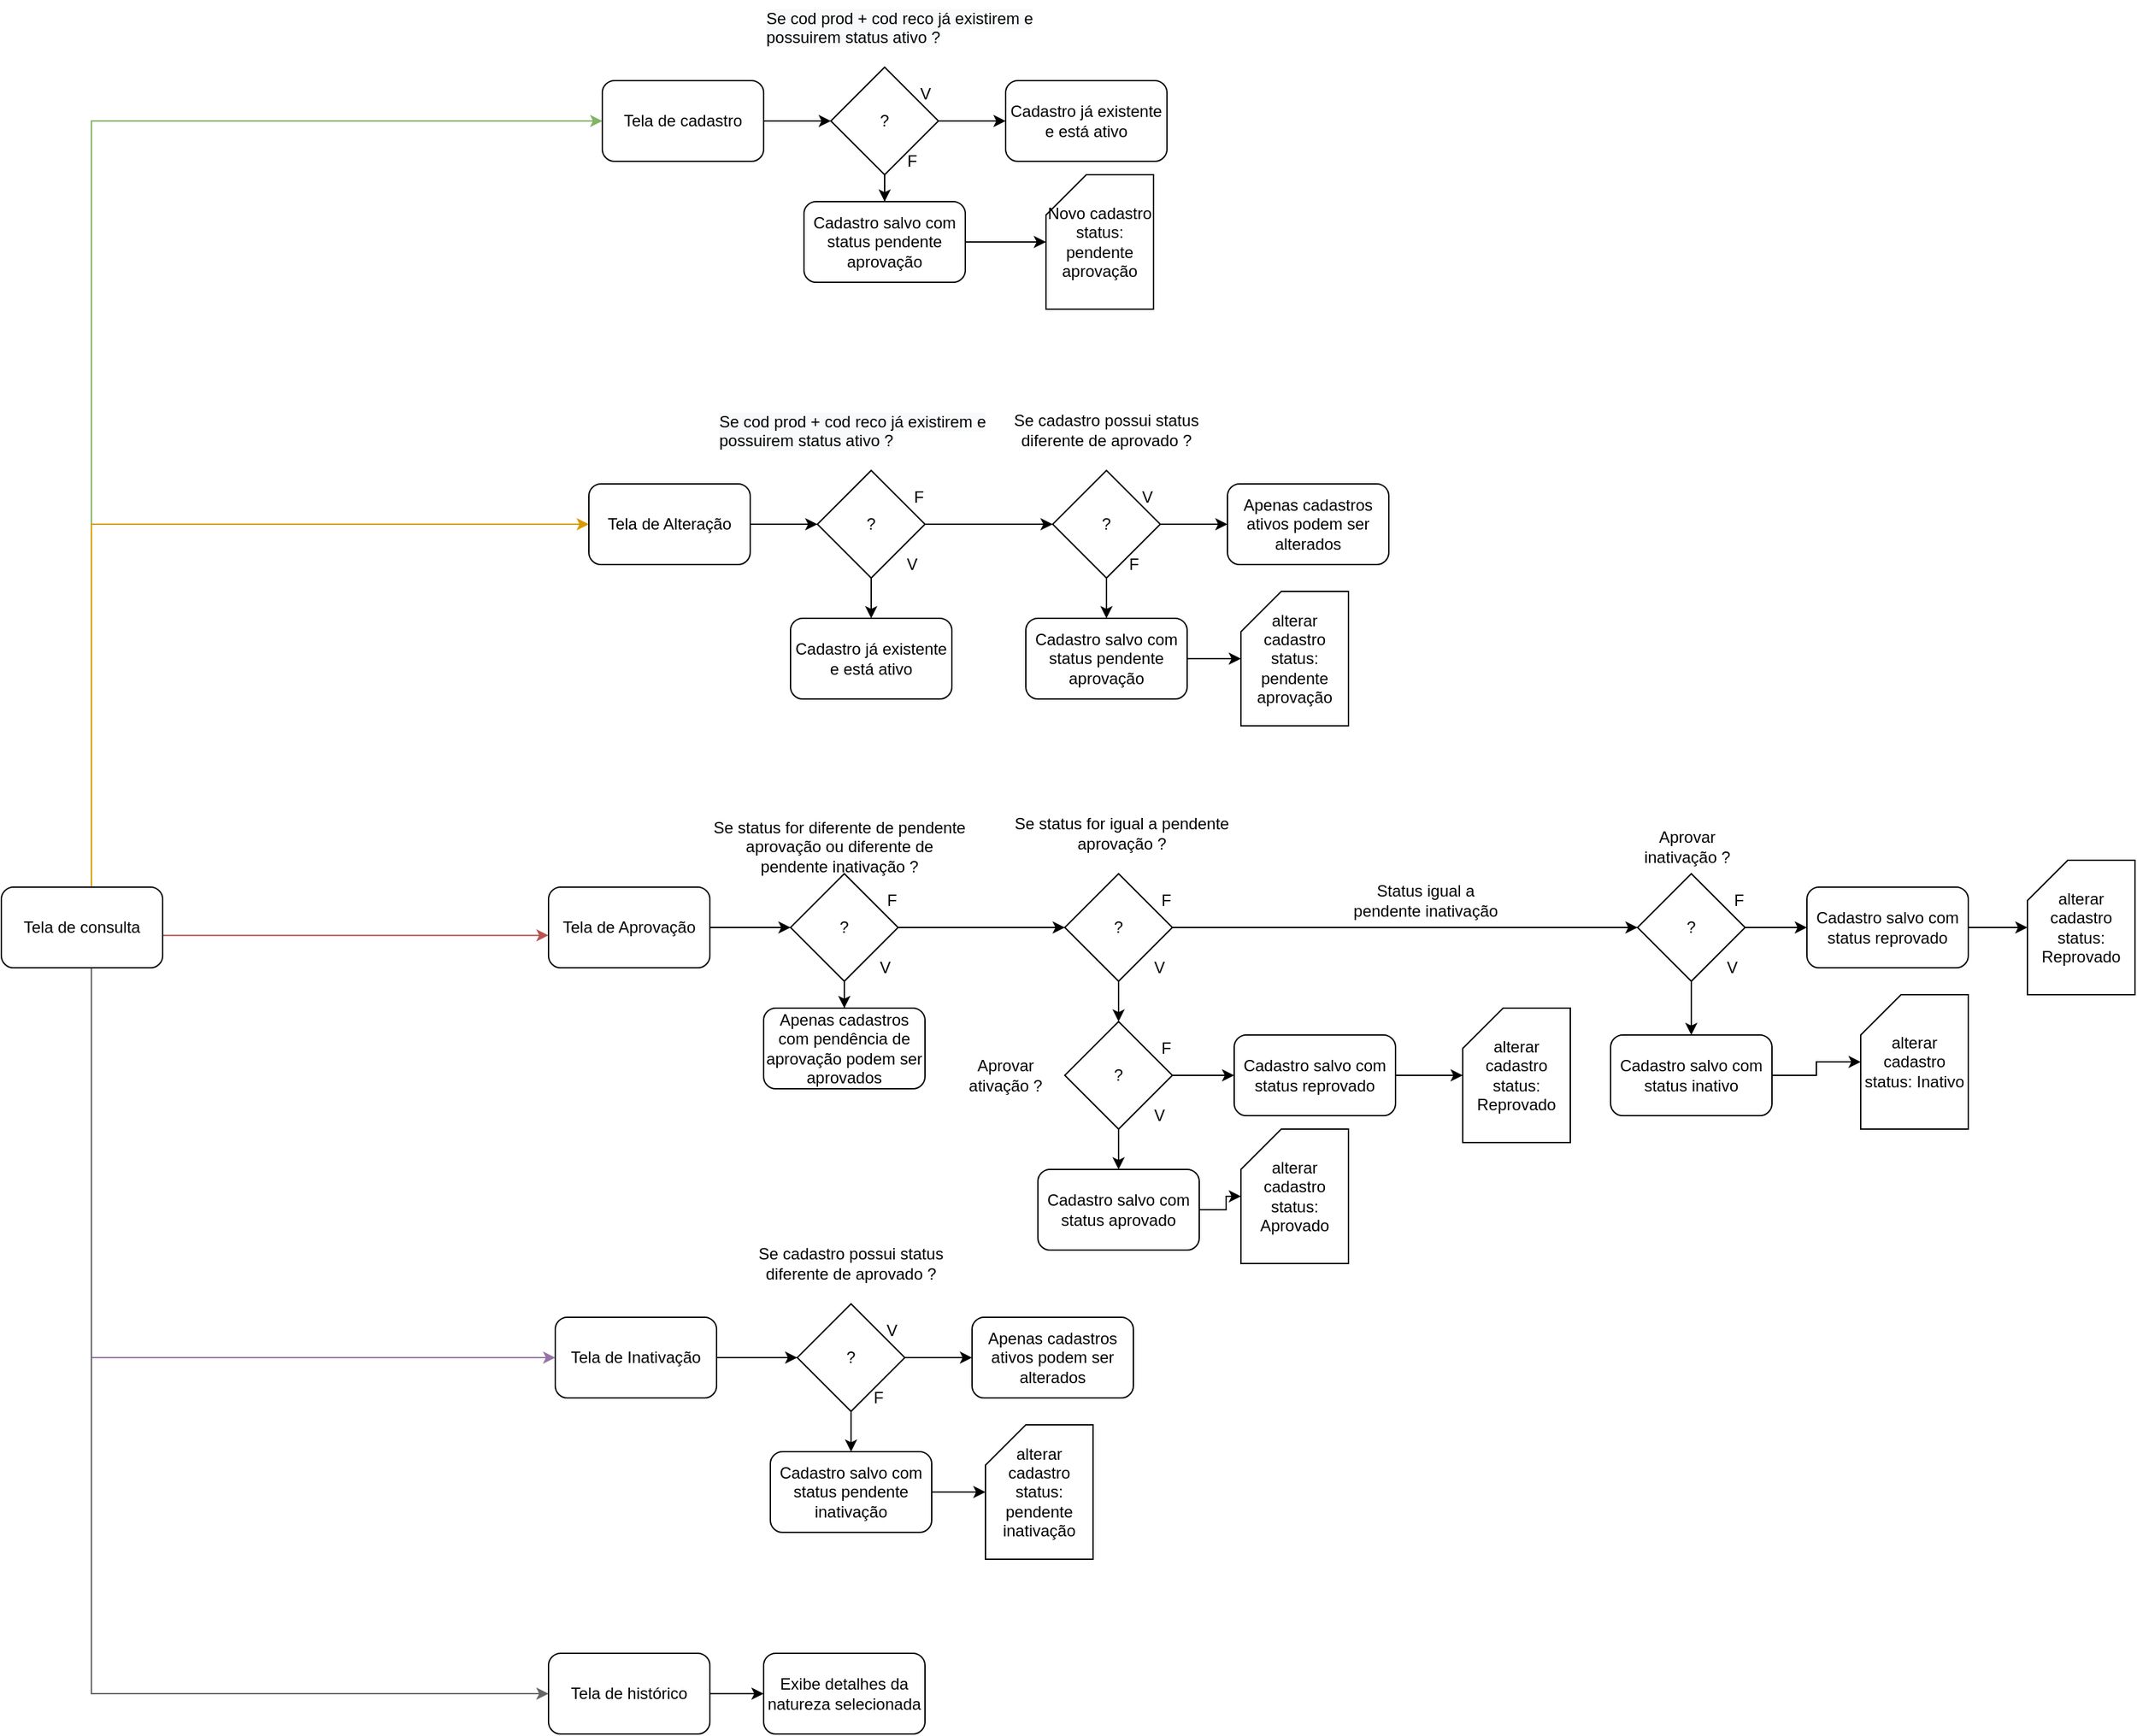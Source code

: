 <mxfile version="13.5.5" type="github"><diagram id="8pjm_fv4GGfLoKTlDFUK" name="Page-1"><mxGraphModel dx="2844" dy="2719" grid="1" gridSize="10" guides="1" tooltips="1" connect="1" arrows="1" fold="1" page="1" pageScale="1" pageWidth="827" pageHeight="1169" math="0" shadow="0"><root><mxCell id="0"/><mxCell id="1" parent="0"/><mxCell id="yQRqB7fdu-06s8Ynn3Qy-7" style="edgeStyle=orthogonalEdgeStyle;rounded=0;orthogonalLoop=1;jettySize=auto;html=1;entryX=0;entryY=0.5;entryDx=0;entryDy=0;fillColor=#d5e8d4;strokeColor=#82b366;" edge="1" parent="1" source="yQRqB7fdu-06s8Ynn3Qy-1" target="yQRqB7fdu-06s8Ynn3Qy-6"><mxGeometry relative="1" as="geometry"><Array as="points"><mxPoint x="320" y="-240"/></Array></mxGeometry></mxCell><mxCell id="yQRqB7fdu-06s8Ynn3Qy-26" style="edgeStyle=orthogonalEdgeStyle;rounded=0;orthogonalLoop=1;jettySize=auto;html=1;entryX=0;entryY=0.5;entryDx=0;entryDy=0;fillColor=#ffe6cc;strokeColor=#d79b00;" edge="1" parent="1" source="yQRqB7fdu-06s8Ynn3Qy-1" target="yQRqB7fdu-06s8Ynn3Qy-5"><mxGeometry relative="1" as="geometry"><Array as="points"><mxPoint x="320" y="60"/></Array></mxGeometry></mxCell><mxCell id="yQRqB7fdu-06s8Ynn3Qy-43" style="edgeStyle=orthogonalEdgeStyle;rounded=0;orthogonalLoop=1;jettySize=auto;html=1;entryX=0;entryY=0.597;entryDx=0;entryDy=0;entryPerimeter=0;fillColor=#f8cecc;strokeColor=#b85450;" edge="1" parent="1" source="yQRqB7fdu-06s8Ynn3Qy-1" target="yQRqB7fdu-06s8Ynn3Qy-4"><mxGeometry relative="1" as="geometry"><Array as="points"><mxPoint x="320" y="366"/></Array></mxGeometry></mxCell><mxCell id="yQRqB7fdu-06s8Ynn3Qy-89" style="edgeStyle=orthogonalEdgeStyle;rounded=0;orthogonalLoop=1;jettySize=auto;html=1;entryX=0;entryY=0.5;entryDx=0;entryDy=0;fillColor=#e1d5e7;strokeColor=#9673a6;" edge="1" parent="1" source="yQRqB7fdu-06s8Ynn3Qy-1" target="yQRqB7fdu-06s8Ynn3Qy-3"><mxGeometry relative="1" as="geometry"><Array as="points"><mxPoint x="320" y="680"/></Array></mxGeometry></mxCell><mxCell id="yQRqB7fdu-06s8Ynn3Qy-110" style="edgeStyle=orthogonalEdgeStyle;rounded=0;orthogonalLoop=1;jettySize=auto;html=1;entryX=0;entryY=0.5;entryDx=0;entryDy=0;fillColor=#f5f5f5;strokeColor=#666666;" edge="1" parent="1" source="yQRqB7fdu-06s8Ynn3Qy-1" target="yQRqB7fdu-06s8Ynn3Qy-2"><mxGeometry relative="1" as="geometry"><Array as="points"><mxPoint x="320" y="930"/></Array></mxGeometry></mxCell><mxCell id="yQRqB7fdu-06s8Ynn3Qy-1" value="Tela de consulta" style="rounded=1;whiteSpace=wrap;html=1;" vertex="1" parent="1"><mxGeometry x="253" y="330" width="120" height="60" as="geometry"/></mxCell><mxCell id="yQRqB7fdu-06s8Ynn3Qy-112" style="edgeStyle=orthogonalEdgeStyle;rounded=0;orthogonalLoop=1;jettySize=auto;html=1;" edge="1" parent="1" source="yQRqB7fdu-06s8Ynn3Qy-2" target="yQRqB7fdu-06s8Ynn3Qy-111"><mxGeometry relative="1" as="geometry"/></mxCell><mxCell id="yQRqB7fdu-06s8Ynn3Qy-2" value="Tela de histórico" style="rounded=1;whiteSpace=wrap;html=1;" vertex="1" parent="1"><mxGeometry x="660" y="900" width="120" height="60" as="geometry"/></mxCell><mxCell id="yQRqB7fdu-06s8Ynn3Qy-109" style="edgeStyle=orthogonalEdgeStyle;rounded=0;orthogonalLoop=1;jettySize=auto;html=1;entryX=0;entryY=0.5;entryDx=0;entryDy=0;" edge="1" parent="1" source="yQRqB7fdu-06s8Ynn3Qy-3" target="yQRqB7fdu-06s8Ynn3Qy-100"><mxGeometry relative="1" as="geometry"/></mxCell><mxCell id="yQRqB7fdu-06s8Ynn3Qy-3" value="Tela de Inativação" style="rounded=1;whiteSpace=wrap;html=1;" vertex="1" parent="1"><mxGeometry x="665" y="650" width="120" height="60" as="geometry"/></mxCell><mxCell id="yQRqB7fdu-06s8Ynn3Qy-47" style="edgeStyle=orthogonalEdgeStyle;rounded=0;orthogonalLoop=1;jettySize=auto;html=1;" edge="1" parent="1" source="yQRqB7fdu-06s8Ynn3Qy-4" target="yQRqB7fdu-06s8Ynn3Qy-44"><mxGeometry relative="1" as="geometry"/></mxCell><mxCell id="yQRqB7fdu-06s8Ynn3Qy-4" value="Tela de Aprovação" style="rounded=1;whiteSpace=wrap;html=1;" vertex="1" parent="1"><mxGeometry x="660" y="330" width="120" height="60" as="geometry"/></mxCell><mxCell id="yQRqB7fdu-06s8Ynn3Qy-25" style="edgeStyle=orthogonalEdgeStyle;rounded=0;orthogonalLoop=1;jettySize=auto;html=1;" edge="1" parent="1" source="yQRqB7fdu-06s8Ynn3Qy-5" target="yQRqB7fdu-06s8Ynn3Qy-20"><mxGeometry relative="1" as="geometry"/></mxCell><mxCell id="yQRqB7fdu-06s8Ynn3Qy-5" value="Tela de Alteração" style="rounded=1;whiteSpace=wrap;html=1;" vertex="1" parent="1"><mxGeometry x="690" y="30" width="120" height="60" as="geometry"/></mxCell><mxCell id="yQRqB7fdu-06s8Ynn3Qy-12" style="edgeStyle=orthogonalEdgeStyle;rounded=0;orthogonalLoop=1;jettySize=auto;html=1;" edge="1" parent="1" source="yQRqB7fdu-06s8Ynn3Qy-6" target="yQRqB7fdu-06s8Ynn3Qy-9"><mxGeometry relative="1" as="geometry"/></mxCell><mxCell id="yQRqB7fdu-06s8Ynn3Qy-6" value="Tela de cadastro" style="rounded=1;whiteSpace=wrap;html=1;" vertex="1" parent="1"><mxGeometry x="700" y="-270" width="120" height="60" as="geometry"/></mxCell><mxCell id="yQRqB7fdu-06s8Ynn3Qy-13" style="edgeStyle=orthogonalEdgeStyle;rounded=0;orthogonalLoop=1;jettySize=auto;html=1;" edge="1" parent="1" source="yQRqB7fdu-06s8Ynn3Qy-9" target="yQRqB7fdu-06s8Ynn3Qy-11"><mxGeometry relative="1" as="geometry"/></mxCell><mxCell id="yQRqB7fdu-06s8Ynn3Qy-17" style="edgeStyle=orthogonalEdgeStyle;rounded=0;orthogonalLoop=1;jettySize=auto;html=1;" edge="1" parent="1" source="yQRqB7fdu-06s8Ynn3Qy-9" target="yQRqB7fdu-06s8Ynn3Qy-16"><mxGeometry relative="1" as="geometry"/></mxCell><mxCell id="yQRqB7fdu-06s8Ynn3Qy-9" value="?" style="rhombus;whiteSpace=wrap;html=1;" vertex="1" parent="1"><mxGeometry x="870" y="-280" width="80" height="80" as="geometry"/></mxCell><mxCell id="yQRqB7fdu-06s8Ynn3Qy-10" value="&lt;span style=&quot;color: rgb(0 , 0 , 0) ; font-family: &amp;#34;helvetica&amp;#34; ; font-size: 12px ; font-style: normal ; font-weight: 400 ; letter-spacing: normal ; text-align: center ; text-indent: 0px ; text-transform: none ; word-spacing: 0px ; background-color: rgb(248 , 249 , 250) ; display: inline ; float: none&quot;&gt;Se cod prod + cod reco já existirem e possuirem status ativo ?&lt;/span&gt;" style="text;whiteSpace=wrap;html=1;" vertex="1" parent="1"><mxGeometry x="820" y="-330" width="230" height="30" as="geometry"/></mxCell><mxCell id="yQRqB7fdu-06s8Ynn3Qy-11" value="Cadastro já existente e está ativo" style="rounded=1;whiteSpace=wrap;html=1;" vertex="1" parent="1"><mxGeometry x="1000" y="-270" width="120" height="60" as="geometry"/></mxCell><mxCell id="yQRqB7fdu-06s8Ynn3Qy-14" value="V" style="text;html=1;align=center;verticalAlign=middle;resizable=0;points=[];autosize=1;" vertex="1" parent="1"><mxGeometry x="930" y="-270" width="20" height="20" as="geometry"/></mxCell><mxCell id="yQRqB7fdu-06s8Ynn3Qy-15" value="F" style="text;html=1;align=center;verticalAlign=middle;resizable=0;points=[];autosize=1;" vertex="1" parent="1"><mxGeometry x="920" y="-220" width="20" height="20" as="geometry"/></mxCell><mxCell id="yQRqB7fdu-06s8Ynn3Qy-38" style="edgeStyle=orthogonalEdgeStyle;rounded=0;orthogonalLoop=1;jettySize=auto;html=1;" edge="1" parent="1" source="yQRqB7fdu-06s8Ynn3Qy-16" target="yQRqB7fdu-06s8Ynn3Qy-37"><mxGeometry relative="1" as="geometry"/></mxCell><mxCell id="yQRqB7fdu-06s8Ynn3Qy-16" value="Cadastro salvo com status pendente aprovação" style="rounded=1;whiteSpace=wrap;html=1;" vertex="1" parent="1"><mxGeometry x="850" y="-180" width="120" height="60" as="geometry"/></mxCell><mxCell id="yQRqB7fdu-06s8Ynn3Qy-18" style="edgeStyle=orthogonalEdgeStyle;rounded=0;orthogonalLoop=1;jettySize=auto;html=1;" edge="1" parent="1" source="yQRqB7fdu-06s8Ynn3Qy-20" target="yQRqB7fdu-06s8Ynn3Qy-21"><mxGeometry relative="1" as="geometry"/></mxCell><mxCell id="yQRqB7fdu-06s8Ynn3Qy-31" style="edgeStyle=orthogonalEdgeStyle;rounded=0;orthogonalLoop=1;jettySize=auto;html=1;" edge="1" parent="1" source="yQRqB7fdu-06s8Ynn3Qy-20" target="yQRqB7fdu-06s8Ynn3Qy-28"><mxGeometry relative="1" as="geometry"/></mxCell><mxCell id="yQRqB7fdu-06s8Ynn3Qy-20" value="?" style="rhombus;whiteSpace=wrap;html=1;" vertex="1" parent="1"><mxGeometry x="860" y="20" width="80" height="80" as="geometry"/></mxCell><mxCell id="yQRqB7fdu-06s8Ynn3Qy-21" value="Cadastro já existente e está ativo" style="rounded=1;whiteSpace=wrap;html=1;" vertex="1" parent="1"><mxGeometry x="840" y="130" width="120" height="60" as="geometry"/></mxCell><mxCell id="yQRqB7fdu-06s8Ynn3Qy-22" value="V" style="text;html=1;align=center;verticalAlign=middle;resizable=0;points=[];autosize=1;" vertex="1" parent="1"><mxGeometry x="920" y="80" width="20" height="20" as="geometry"/></mxCell><mxCell id="yQRqB7fdu-06s8Ynn3Qy-23" value="F" style="text;html=1;align=center;verticalAlign=middle;resizable=0;points=[];autosize=1;" vertex="1" parent="1"><mxGeometry x="925" y="30" width="20" height="20" as="geometry"/></mxCell><mxCell id="yQRqB7fdu-06s8Ynn3Qy-27" value="&lt;span style=&quot;color: rgb(0 , 0 , 0) ; font-family: &amp;#34;helvetica&amp;#34; ; font-size: 12px ; font-style: normal ; font-weight: 400 ; letter-spacing: normal ; text-align: center ; text-indent: 0px ; text-transform: none ; word-spacing: 0px ; background-color: rgb(248 , 249 , 250) ; display: inline ; float: none&quot;&gt;Se cod prod + cod reco já existirem e possuirem status ativo ?&lt;/span&gt;" style="text;whiteSpace=wrap;html=1;" vertex="1" parent="1"><mxGeometry x="785" y="-30" width="230" height="30" as="geometry"/></mxCell><mxCell id="yQRqB7fdu-06s8Ynn3Qy-35" style="edgeStyle=orthogonalEdgeStyle;rounded=0;orthogonalLoop=1;jettySize=auto;html=1;" edge="1" parent="1" source="yQRqB7fdu-06s8Ynn3Qy-28" target="yQRqB7fdu-06s8Ynn3Qy-34"><mxGeometry relative="1" as="geometry"/></mxCell><mxCell id="yQRqB7fdu-06s8Ynn3Qy-39" style="edgeStyle=orthogonalEdgeStyle;rounded=0;orthogonalLoop=1;jettySize=auto;html=1;" edge="1" parent="1" source="yQRqB7fdu-06s8Ynn3Qy-28"><mxGeometry relative="1" as="geometry"><mxPoint x="1075" y="130" as="targetPoint"/></mxGeometry></mxCell><mxCell id="yQRqB7fdu-06s8Ynn3Qy-28" value="?" style="rhombus;whiteSpace=wrap;html=1;" vertex="1" parent="1"><mxGeometry x="1035" y="20" width="80" height="80" as="geometry"/></mxCell><mxCell id="yQRqB7fdu-06s8Ynn3Qy-29" value="V" style="text;html=1;align=center;verticalAlign=middle;resizable=0;points=[];autosize=1;" vertex="1" parent="1"><mxGeometry x="1095" y="30" width="20" height="20" as="geometry"/></mxCell><mxCell id="yQRqB7fdu-06s8Ynn3Qy-30" value="F" style="text;html=1;align=center;verticalAlign=middle;resizable=0;points=[];autosize=1;" vertex="1" parent="1"><mxGeometry x="1085" y="80" width="20" height="20" as="geometry"/></mxCell><mxCell id="yQRqB7fdu-06s8Ynn3Qy-33" value="&lt;span&gt;Se cadastro possui status diferente de aprovado ?&lt;/span&gt;" style="text;html=1;strokeColor=none;fillColor=none;align=center;verticalAlign=middle;whiteSpace=wrap;rounded=0;" vertex="1" parent="1"><mxGeometry x="1000" y="-20" width="150" height="20" as="geometry"/></mxCell><mxCell id="yQRqB7fdu-06s8Ynn3Qy-34" value="Apenas cadastros ativos podem ser alterados" style="rounded=1;whiteSpace=wrap;html=1;" vertex="1" parent="1"><mxGeometry x="1165" y="30" width="120" height="60" as="geometry"/></mxCell><mxCell id="yQRqB7fdu-06s8Ynn3Qy-37" value="Novo cadastro&lt;br&gt;status: pendente aprovação" style="shape=card;whiteSpace=wrap;html=1;" vertex="1" parent="1"><mxGeometry x="1030" y="-200" width="80" height="100" as="geometry"/></mxCell><mxCell id="yQRqB7fdu-06s8Ynn3Qy-42" style="edgeStyle=orthogonalEdgeStyle;rounded=0;orthogonalLoop=1;jettySize=auto;html=1;" edge="1" parent="1" source="yQRqB7fdu-06s8Ynn3Qy-40" target="yQRqB7fdu-06s8Ynn3Qy-41"><mxGeometry relative="1" as="geometry"/></mxCell><mxCell id="yQRqB7fdu-06s8Ynn3Qy-40" value="Cadastro salvo com status pendente aprovação" style="rounded=1;whiteSpace=wrap;html=1;" vertex="1" parent="1"><mxGeometry x="1015" y="130" width="120" height="60" as="geometry"/></mxCell><mxCell id="yQRqB7fdu-06s8Ynn3Qy-41" value="alterar cadastro&lt;br&gt;status: pendente aprovação" style="shape=card;whiteSpace=wrap;html=1;" vertex="1" parent="1"><mxGeometry x="1175" y="110" width="80" height="100" as="geometry"/></mxCell><mxCell id="yQRqB7fdu-06s8Ynn3Qy-50" style="edgeStyle=orthogonalEdgeStyle;rounded=0;orthogonalLoop=1;jettySize=auto;html=1;" edge="1" parent="1" source="yQRqB7fdu-06s8Ynn3Qy-44" target="yQRqB7fdu-06s8Ynn3Qy-49"><mxGeometry relative="1" as="geometry"/></mxCell><mxCell id="yQRqB7fdu-06s8Ynn3Qy-56" style="edgeStyle=orthogonalEdgeStyle;rounded=0;orthogonalLoop=1;jettySize=auto;html=1;" edge="1" parent="1" source="yQRqB7fdu-06s8Ynn3Qy-44" target="yQRqB7fdu-06s8Ynn3Qy-53"><mxGeometry relative="1" as="geometry"/></mxCell><mxCell id="yQRqB7fdu-06s8Ynn3Qy-44" value="?" style="rhombus;whiteSpace=wrap;html=1;" vertex="1" parent="1"><mxGeometry x="840" y="320" width="80" height="80" as="geometry"/></mxCell><mxCell id="yQRqB7fdu-06s8Ynn3Qy-45" value="V" style="text;html=1;align=center;verticalAlign=middle;resizable=0;points=[];autosize=1;" vertex="1" parent="1"><mxGeometry x="900" y="380" width="20" height="20" as="geometry"/></mxCell><mxCell id="yQRqB7fdu-06s8Ynn3Qy-46" value="F" style="text;html=1;align=center;verticalAlign=middle;resizable=0;points=[];autosize=1;" vertex="1" parent="1"><mxGeometry x="905" y="330" width="20" height="20" as="geometry"/></mxCell><mxCell id="yQRqB7fdu-06s8Ynn3Qy-48" value="Se status for diferente de pendente aprovação ou diferente de pendente inativação ?" style="text;html=1;strokeColor=none;fillColor=none;align=center;verticalAlign=middle;whiteSpace=wrap;rounded=0;" vertex="1" parent="1"><mxGeometry x="780" y="290" width="193" height="20" as="geometry"/></mxCell><mxCell id="yQRqB7fdu-06s8Ynn3Qy-49" value="Apenas cadastros com pendência de aprovação podem ser aprovados" style="rounded=1;whiteSpace=wrap;html=1;" vertex="1" parent="1"><mxGeometry x="820" y="420" width="120" height="60" as="geometry"/></mxCell><mxCell id="yQRqB7fdu-06s8Ynn3Qy-66" style="edgeStyle=orthogonalEdgeStyle;rounded=0;orthogonalLoop=1;jettySize=auto;html=1;" edge="1" parent="1" source="yQRqB7fdu-06s8Ynn3Qy-53" target="yQRqB7fdu-06s8Ynn3Qy-63"><mxGeometry relative="1" as="geometry"/></mxCell><mxCell id="yQRqB7fdu-06s8Ynn3Qy-78" style="edgeStyle=orthogonalEdgeStyle;rounded=0;orthogonalLoop=1;jettySize=auto;html=1;" edge="1" parent="1" source="yQRqB7fdu-06s8Ynn3Qy-53" target="yQRqB7fdu-06s8Ynn3Qy-74"><mxGeometry relative="1" as="geometry"/></mxCell><mxCell id="yQRqB7fdu-06s8Ynn3Qy-53" value="?" style="rhombus;whiteSpace=wrap;html=1;" vertex="1" parent="1"><mxGeometry x="1044" y="320" width="80" height="80" as="geometry"/></mxCell><mxCell id="yQRqB7fdu-06s8Ynn3Qy-54" value="V" style="text;html=1;align=center;verticalAlign=middle;resizable=0;points=[];autosize=1;" vertex="1" parent="1"><mxGeometry x="1104" y="380" width="20" height="20" as="geometry"/></mxCell><mxCell id="yQRqB7fdu-06s8Ynn3Qy-55" value="F" style="text;html=1;align=center;verticalAlign=middle;resizable=0;points=[];autosize=1;" vertex="1" parent="1"><mxGeometry x="1109" y="330" width="20" height="20" as="geometry"/></mxCell><mxCell id="yQRqB7fdu-06s8Ynn3Qy-57" value="Se status for igual a pendente aprovação ?" style="text;html=1;strokeColor=none;fillColor=none;align=center;verticalAlign=middle;whiteSpace=wrap;rounded=0;" vertex="1" parent="1"><mxGeometry x="990" y="280" width="193" height="20" as="geometry"/></mxCell><mxCell id="yQRqB7fdu-06s8Ynn3Qy-88" style="edgeStyle=orthogonalEdgeStyle;rounded=0;orthogonalLoop=1;jettySize=auto;html=1;" edge="1" parent="1" source="yQRqB7fdu-06s8Ynn3Qy-62" target="yQRqB7fdu-06s8Ynn3Qy-87"><mxGeometry relative="1" as="geometry"/></mxCell><mxCell id="yQRqB7fdu-06s8Ynn3Qy-62" value="Cadastro salvo com status aprovado" style="rounded=1;whiteSpace=wrap;html=1;" vertex="1" parent="1"><mxGeometry x="1024" y="540" width="120" height="60" as="geometry"/></mxCell><mxCell id="yQRqB7fdu-06s8Ynn3Qy-68" style="edgeStyle=orthogonalEdgeStyle;rounded=0;orthogonalLoop=1;jettySize=auto;html=1;" edge="1" parent="1" source="yQRqB7fdu-06s8Ynn3Qy-63" target="yQRqB7fdu-06s8Ynn3Qy-62"><mxGeometry relative="1" as="geometry"/></mxCell><mxCell id="yQRqB7fdu-06s8Ynn3Qy-70" style="edgeStyle=orthogonalEdgeStyle;rounded=0;orthogonalLoop=1;jettySize=auto;html=1;" edge="1" parent="1" source="yQRqB7fdu-06s8Ynn3Qy-63" target="yQRqB7fdu-06s8Ynn3Qy-69"><mxGeometry relative="1" as="geometry"/></mxCell><mxCell id="yQRqB7fdu-06s8Ynn3Qy-63" value="?" style="rhombus;whiteSpace=wrap;html=1;" vertex="1" parent="1"><mxGeometry x="1044" y="430" width="80" height="80" as="geometry"/></mxCell><mxCell id="yQRqB7fdu-06s8Ynn3Qy-64" value="V" style="text;html=1;align=center;verticalAlign=middle;resizable=0;points=[];autosize=1;" vertex="1" parent="1"><mxGeometry x="1104" y="490" width="20" height="20" as="geometry"/></mxCell><mxCell id="yQRqB7fdu-06s8Ynn3Qy-65" value="F" style="text;html=1;align=center;verticalAlign=middle;resizable=0;points=[];autosize=1;" vertex="1" parent="1"><mxGeometry x="1109" y="440" width="20" height="20" as="geometry"/></mxCell><mxCell id="yQRqB7fdu-06s8Ynn3Qy-67" value="Aprovar ativação ?" style="text;html=1;strokeColor=none;fillColor=none;align=center;verticalAlign=middle;whiteSpace=wrap;rounded=0;" vertex="1" parent="1"><mxGeometry x="960" y="460" width="80" height="20" as="geometry"/></mxCell><mxCell id="yQRqB7fdu-06s8Ynn3Qy-86" style="edgeStyle=orthogonalEdgeStyle;rounded=0;orthogonalLoop=1;jettySize=auto;html=1;" edge="1" parent="1" source="yQRqB7fdu-06s8Ynn3Qy-69" target="yQRqB7fdu-06s8Ynn3Qy-85"><mxGeometry relative="1" as="geometry"/></mxCell><mxCell id="yQRqB7fdu-06s8Ynn3Qy-69" value="Cadastro salvo com status reprovado" style="rounded=1;whiteSpace=wrap;html=1;" vertex="1" parent="1"><mxGeometry x="1170" y="440" width="120" height="60" as="geometry"/></mxCell><mxCell id="yQRqB7fdu-06s8Ynn3Qy-84" style="edgeStyle=orthogonalEdgeStyle;rounded=0;orthogonalLoop=1;jettySize=auto;html=1;" edge="1" parent="1" source="yQRqB7fdu-06s8Ynn3Qy-71" target="yQRqB7fdu-06s8Ynn3Qy-83"><mxGeometry relative="1" as="geometry"/></mxCell><mxCell id="yQRqB7fdu-06s8Ynn3Qy-71" value="Cadastro salvo com status inativo" style="rounded=1;whiteSpace=wrap;html=1;" vertex="1" parent="1"><mxGeometry x="1450" y="440" width="120" height="60" as="geometry"/></mxCell><mxCell id="yQRqB7fdu-06s8Ynn3Qy-72" style="edgeStyle=orthogonalEdgeStyle;rounded=0;orthogonalLoop=1;jettySize=auto;html=1;" edge="1" parent="1" source="yQRqB7fdu-06s8Ynn3Qy-74" target="yQRqB7fdu-06s8Ynn3Qy-71"><mxGeometry relative="1" as="geometry"/></mxCell><mxCell id="yQRqB7fdu-06s8Ynn3Qy-73" style="edgeStyle=orthogonalEdgeStyle;rounded=0;orthogonalLoop=1;jettySize=auto;html=1;" edge="1" parent="1" source="yQRqB7fdu-06s8Ynn3Qy-74" target="yQRqB7fdu-06s8Ynn3Qy-77"><mxGeometry relative="1" as="geometry"/></mxCell><mxCell id="yQRqB7fdu-06s8Ynn3Qy-74" value="?" style="rhombus;whiteSpace=wrap;html=1;" vertex="1" parent="1"><mxGeometry x="1470" y="320" width="80" height="80" as="geometry"/></mxCell><mxCell id="yQRqB7fdu-06s8Ynn3Qy-75" value="V" style="text;html=1;align=center;verticalAlign=middle;resizable=0;points=[];autosize=1;" vertex="1" parent="1"><mxGeometry x="1530" y="380" width="20" height="20" as="geometry"/></mxCell><mxCell id="yQRqB7fdu-06s8Ynn3Qy-76" value="F" style="text;html=1;align=center;verticalAlign=middle;resizable=0;points=[];autosize=1;" vertex="1" parent="1"><mxGeometry x="1535" y="330" width="20" height="20" as="geometry"/></mxCell><mxCell id="yQRqB7fdu-06s8Ynn3Qy-82" style="edgeStyle=orthogonalEdgeStyle;rounded=0;orthogonalLoop=1;jettySize=auto;html=1;" edge="1" parent="1" source="yQRqB7fdu-06s8Ynn3Qy-77" target="yQRqB7fdu-06s8Ynn3Qy-81"><mxGeometry relative="1" as="geometry"/></mxCell><mxCell id="yQRqB7fdu-06s8Ynn3Qy-77" value="Cadastro salvo com status reprovado" style="rounded=1;whiteSpace=wrap;html=1;" vertex="1" parent="1"><mxGeometry x="1596" y="330" width="120" height="60" as="geometry"/></mxCell><mxCell id="yQRqB7fdu-06s8Ynn3Qy-79" value="Status igual a pendente inativação" style="text;html=1;strokeColor=none;fillColor=none;align=center;verticalAlign=middle;whiteSpace=wrap;rounded=0;" vertex="1" parent="1"><mxGeometry x="1255" y="330" width="115" height="20" as="geometry"/></mxCell><mxCell id="yQRqB7fdu-06s8Ynn3Qy-80" value="Aprovar inativação ?" style="text;html=1;strokeColor=none;fillColor=none;align=center;verticalAlign=middle;whiteSpace=wrap;rounded=0;" vertex="1" parent="1"><mxGeometry x="1462.5" y="290" width="87.5" height="20" as="geometry"/></mxCell><mxCell id="yQRqB7fdu-06s8Ynn3Qy-81" value="alterar cadastro&lt;br&gt;status: Reprovado" style="shape=card;whiteSpace=wrap;html=1;" vertex="1" parent="1"><mxGeometry x="1760" y="310" width="80" height="100" as="geometry"/></mxCell><mxCell id="yQRqB7fdu-06s8Ynn3Qy-83" value="alterar cadastro&lt;br&gt;status: Inativo" style="shape=card;whiteSpace=wrap;html=1;" vertex="1" parent="1"><mxGeometry x="1636" y="410" width="80" height="100" as="geometry"/></mxCell><mxCell id="yQRqB7fdu-06s8Ynn3Qy-85" value="alterar cadastro&lt;br&gt;status: Reprovado" style="shape=card;whiteSpace=wrap;html=1;" vertex="1" parent="1"><mxGeometry x="1340" y="420" width="80" height="100" as="geometry"/></mxCell><mxCell id="yQRqB7fdu-06s8Ynn3Qy-87" value="alterar cadastro&lt;br&gt;status: Aprovado" style="shape=card;whiteSpace=wrap;html=1;" vertex="1" parent="1"><mxGeometry x="1175" y="510" width="80" height="100" as="geometry"/></mxCell><mxCell id="yQRqB7fdu-06s8Ynn3Qy-98" style="edgeStyle=orthogonalEdgeStyle;rounded=0;orthogonalLoop=1;jettySize=auto;html=1;" edge="1" parent="1" source="yQRqB7fdu-06s8Ynn3Qy-100" target="yQRqB7fdu-06s8Ynn3Qy-104"><mxGeometry relative="1" as="geometry"/></mxCell><mxCell id="yQRqB7fdu-06s8Ynn3Qy-99" style="edgeStyle=orthogonalEdgeStyle;rounded=0;orthogonalLoop=1;jettySize=auto;html=1;" edge="1" parent="1" source="yQRqB7fdu-06s8Ynn3Qy-100"><mxGeometry relative="1" as="geometry"><mxPoint x="885.0" y="750" as="targetPoint"/></mxGeometry></mxCell><mxCell id="yQRqB7fdu-06s8Ynn3Qy-100" value="?" style="rhombus;whiteSpace=wrap;html=1;" vertex="1" parent="1"><mxGeometry x="845" y="640" width="80" height="80" as="geometry"/></mxCell><mxCell id="yQRqB7fdu-06s8Ynn3Qy-101" value="V" style="text;html=1;align=center;verticalAlign=middle;resizable=0;points=[];autosize=1;" vertex="1" parent="1"><mxGeometry x="905" y="650" width="20" height="20" as="geometry"/></mxCell><mxCell id="yQRqB7fdu-06s8Ynn3Qy-102" value="F" style="text;html=1;align=center;verticalAlign=middle;resizable=0;points=[];autosize=1;" vertex="1" parent="1"><mxGeometry x="895" y="700" width="20" height="20" as="geometry"/></mxCell><mxCell id="yQRqB7fdu-06s8Ynn3Qy-103" value="&lt;span&gt;Se cadastro possui status diferente de aprovado ?&lt;/span&gt;" style="text;html=1;strokeColor=none;fillColor=none;align=center;verticalAlign=middle;whiteSpace=wrap;rounded=0;" vertex="1" parent="1"><mxGeometry x="810" y="600" width="150" height="20" as="geometry"/></mxCell><mxCell id="yQRqB7fdu-06s8Ynn3Qy-104" value="Apenas cadastros ativos podem ser alterados" style="rounded=1;whiteSpace=wrap;html=1;" vertex="1" parent="1"><mxGeometry x="975" y="650" width="120" height="60" as="geometry"/></mxCell><mxCell id="yQRqB7fdu-06s8Ynn3Qy-105" style="edgeStyle=orthogonalEdgeStyle;rounded=0;orthogonalLoop=1;jettySize=auto;html=1;" edge="1" parent="1" source="yQRqB7fdu-06s8Ynn3Qy-106" target="yQRqB7fdu-06s8Ynn3Qy-107"><mxGeometry relative="1" as="geometry"/></mxCell><mxCell id="yQRqB7fdu-06s8Ynn3Qy-106" value="Cadastro salvo com status pendente inativação" style="rounded=1;whiteSpace=wrap;html=1;" vertex="1" parent="1"><mxGeometry x="825" y="750" width="120" height="60" as="geometry"/></mxCell><mxCell id="yQRqB7fdu-06s8Ynn3Qy-107" value="alterar cadastro&lt;br&gt;status: pendente inativação" style="shape=card;whiteSpace=wrap;html=1;" vertex="1" parent="1"><mxGeometry x="985" y="730" width="80" height="100" as="geometry"/></mxCell><mxCell id="yQRqB7fdu-06s8Ynn3Qy-111" value="Exibe detalhes da natureza selecionada" style="rounded=1;whiteSpace=wrap;html=1;" vertex="1" parent="1"><mxGeometry x="820" y="900" width="120" height="60" as="geometry"/></mxCell></root></mxGraphModel></diagram></mxfile>